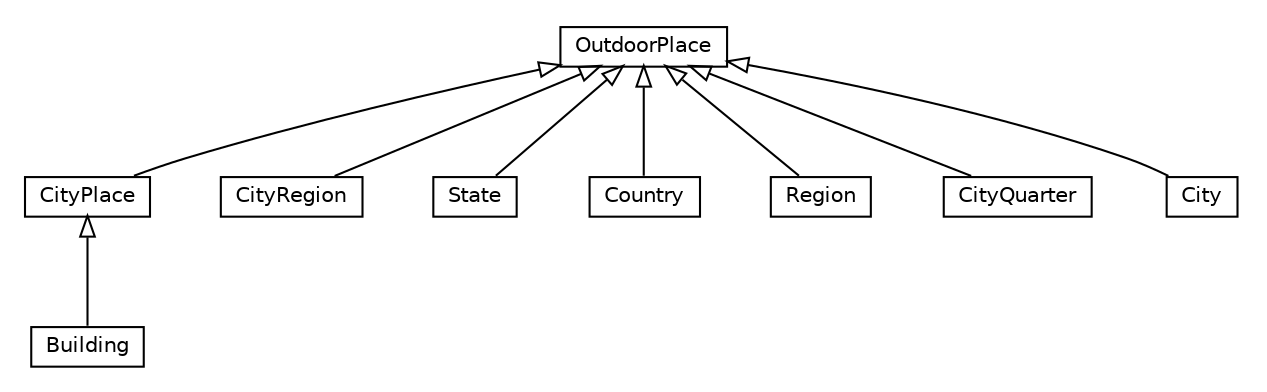 #!/usr/local/bin/dot
#
# Class diagram 
# Generated by UMLGraph version R5_6-24-gf6e263 (http://www.umlgraph.org/)
#

digraph G {
	edge [fontname="Helvetica",fontsize=10,labelfontname="Helvetica",labelfontsize=10];
	node [fontname="Helvetica",fontsize=10,shape=plaintext];
	nodesep=0.25;
	ranksep=0.5;
	// org.universAAL.ontology.location.outdoor.OutdoorPlace
	c3178 [label=<<table title="org.universAAL.ontology.location.outdoor.OutdoorPlace" border="0" cellborder="1" cellspacing="0" cellpadding="2" port="p" href="./OutdoorPlace.html">
		<tr><td><table border="0" cellspacing="0" cellpadding="1">
<tr><td align="center" balign="center"> OutdoorPlace </td></tr>
		</table></td></tr>
		</table>>, URL="./OutdoorPlace.html", fontname="Helvetica", fontcolor="black", fontsize=10.0];
	// org.universAAL.ontology.location.outdoor.Building
	c3179 [label=<<table title="org.universAAL.ontology.location.outdoor.Building" border="0" cellborder="1" cellspacing="0" cellpadding="2" port="p" href="./Building.html">
		<tr><td><table border="0" cellspacing="0" cellpadding="1">
<tr><td align="center" balign="center"> Building </td></tr>
		</table></td></tr>
		</table>>, URL="./Building.html", fontname="Helvetica", fontcolor="black", fontsize=10.0];
	// org.universAAL.ontology.location.outdoor.CityPlace
	c3180 [label=<<table title="org.universAAL.ontology.location.outdoor.CityPlace" border="0" cellborder="1" cellspacing="0" cellpadding="2" port="p" href="./CityPlace.html">
		<tr><td><table border="0" cellspacing="0" cellpadding="1">
<tr><td align="center" balign="center"> CityPlace </td></tr>
		</table></td></tr>
		</table>>, URL="./CityPlace.html", fontname="Helvetica", fontcolor="black", fontsize=10.0];
	// org.universAAL.ontology.location.outdoor.CityRegion
	c3181 [label=<<table title="org.universAAL.ontology.location.outdoor.CityRegion" border="0" cellborder="1" cellspacing="0" cellpadding="2" port="p" href="./CityRegion.html">
		<tr><td><table border="0" cellspacing="0" cellpadding="1">
<tr><td align="center" balign="center"> CityRegion </td></tr>
		</table></td></tr>
		</table>>, URL="./CityRegion.html", fontname="Helvetica", fontcolor="black", fontsize=10.0];
	// org.universAAL.ontology.location.outdoor.State
	c3182 [label=<<table title="org.universAAL.ontology.location.outdoor.State" border="0" cellborder="1" cellspacing="0" cellpadding="2" port="p" href="./State.html">
		<tr><td><table border="0" cellspacing="0" cellpadding="1">
<tr><td align="center" balign="center"> State </td></tr>
		</table></td></tr>
		</table>>, URL="./State.html", fontname="Helvetica", fontcolor="black", fontsize=10.0];
	// org.universAAL.ontology.location.outdoor.Country
	c3183 [label=<<table title="org.universAAL.ontology.location.outdoor.Country" border="0" cellborder="1" cellspacing="0" cellpadding="2" port="p" href="./Country.html">
		<tr><td><table border="0" cellspacing="0" cellpadding="1">
<tr><td align="center" balign="center"> Country </td></tr>
		</table></td></tr>
		</table>>, URL="./Country.html", fontname="Helvetica", fontcolor="black", fontsize=10.0];
	// org.universAAL.ontology.location.outdoor.Region
	c3184 [label=<<table title="org.universAAL.ontology.location.outdoor.Region" border="0" cellborder="1" cellspacing="0" cellpadding="2" port="p" href="./Region.html">
		<tr><td><table border="0" cellspacing="0" cellpadding="1">
<tr><td align="center" balign="center"> Region </td></tr>
		</table></td></tr>
		</table>>, URL="./Region.html", fontname="Helvetica", fontcolor="black", fontsize=10.0];
	// org.universAAL.ontology.location.outdoor.CityQuarter
	c3185 [label=<<table title="org.universAAL.ontology.location.outdoor.CityQuarter" border="0" cellborder="1" cellspacing="0" cellpadding="2" port="p" href="./CityQuarter.html">
		<tr><td><table border="0" cellspacing="0" cellpadding="1">
<tr><td align="center" balign="center"> CityQuarter </td></tr>
		</table></td></tr>
		</table>>, URL="./CityQuarter.html", fontname="Helvetica", fontcolor="black", fontsize=10.0];
	// org.universAAL.ontology.location.outdoor.City
	c3186 [label=<<table title="org.universAAL.ontology.location.outdoor.City" border="0" cellborder="1" cellspacing="0" cellpadding="2" port="p" href="./City.html">
		<tr><td><table border="0" cellspacing="0" cellpadding="1">
<tr><td align="center" balign="center"> City </td></tr>
		</table></td></tr>
		</table>>, URL="./City.html", fontname="Helvetica", fontcolor="black", fontsize=10.0];
	//org.universAAL.ontology.location.outdoor.Building extends org.universAAL.ontology.location.outdoor.CityPlace
	c3180:p -> c3179:p [dir=back,arrowtail=empty];
	//org.universAAL.ontology.location.outdoor.CityPlace extends org.universAAL.ontology.location.outdoor.OutdoorPlace
	c3178:p -> c3180:p [dir=back,arrowtail=empty];
	//org.universAAL.ontology.location.outdoor.CityRegion extends org.universAAL.ontology.location.outdoor.OutdoorPlace
	c3178:p -> c3181:p [dir=back,arrowtail=empty];
	//org.universAAL.ontology.location.outdoor.State extends org.universAAL.ontology.location.outdoor.OutdoorPlace
	c3178:p -> c3182:p [dir=back,arrowtail=empty];
	//org.universAAL.ontology.location.outdoor.Country extends org.universAAL.ontology.location.outdoor.OutdoorPlace
	c3178:p -> c3183:p [dir=back,arrowtail=empty];
	//org.universAAL.ontology.location.outdoor.Region extends org.universAAL.ontology.location.outdoor.OutdoorPlace
	c3178:p -> c3184:p [dir=back,arrowtail=empty];
	//org.universAAL.ontology.location.outdoor.CityQuarter extends org.universAAL.ontology.location.outdoor.OutdoorPlace
	c3178:p -> c3185:p [dir=back,arrowtail=empty];
	//org.universAAL.ontology.location.outdoor.City extends org.universAAL.ontology.location.outdoor.OutdoorPlace
	c3178:p -> c3186:p [dir=back,arrowtail=empty];
}

